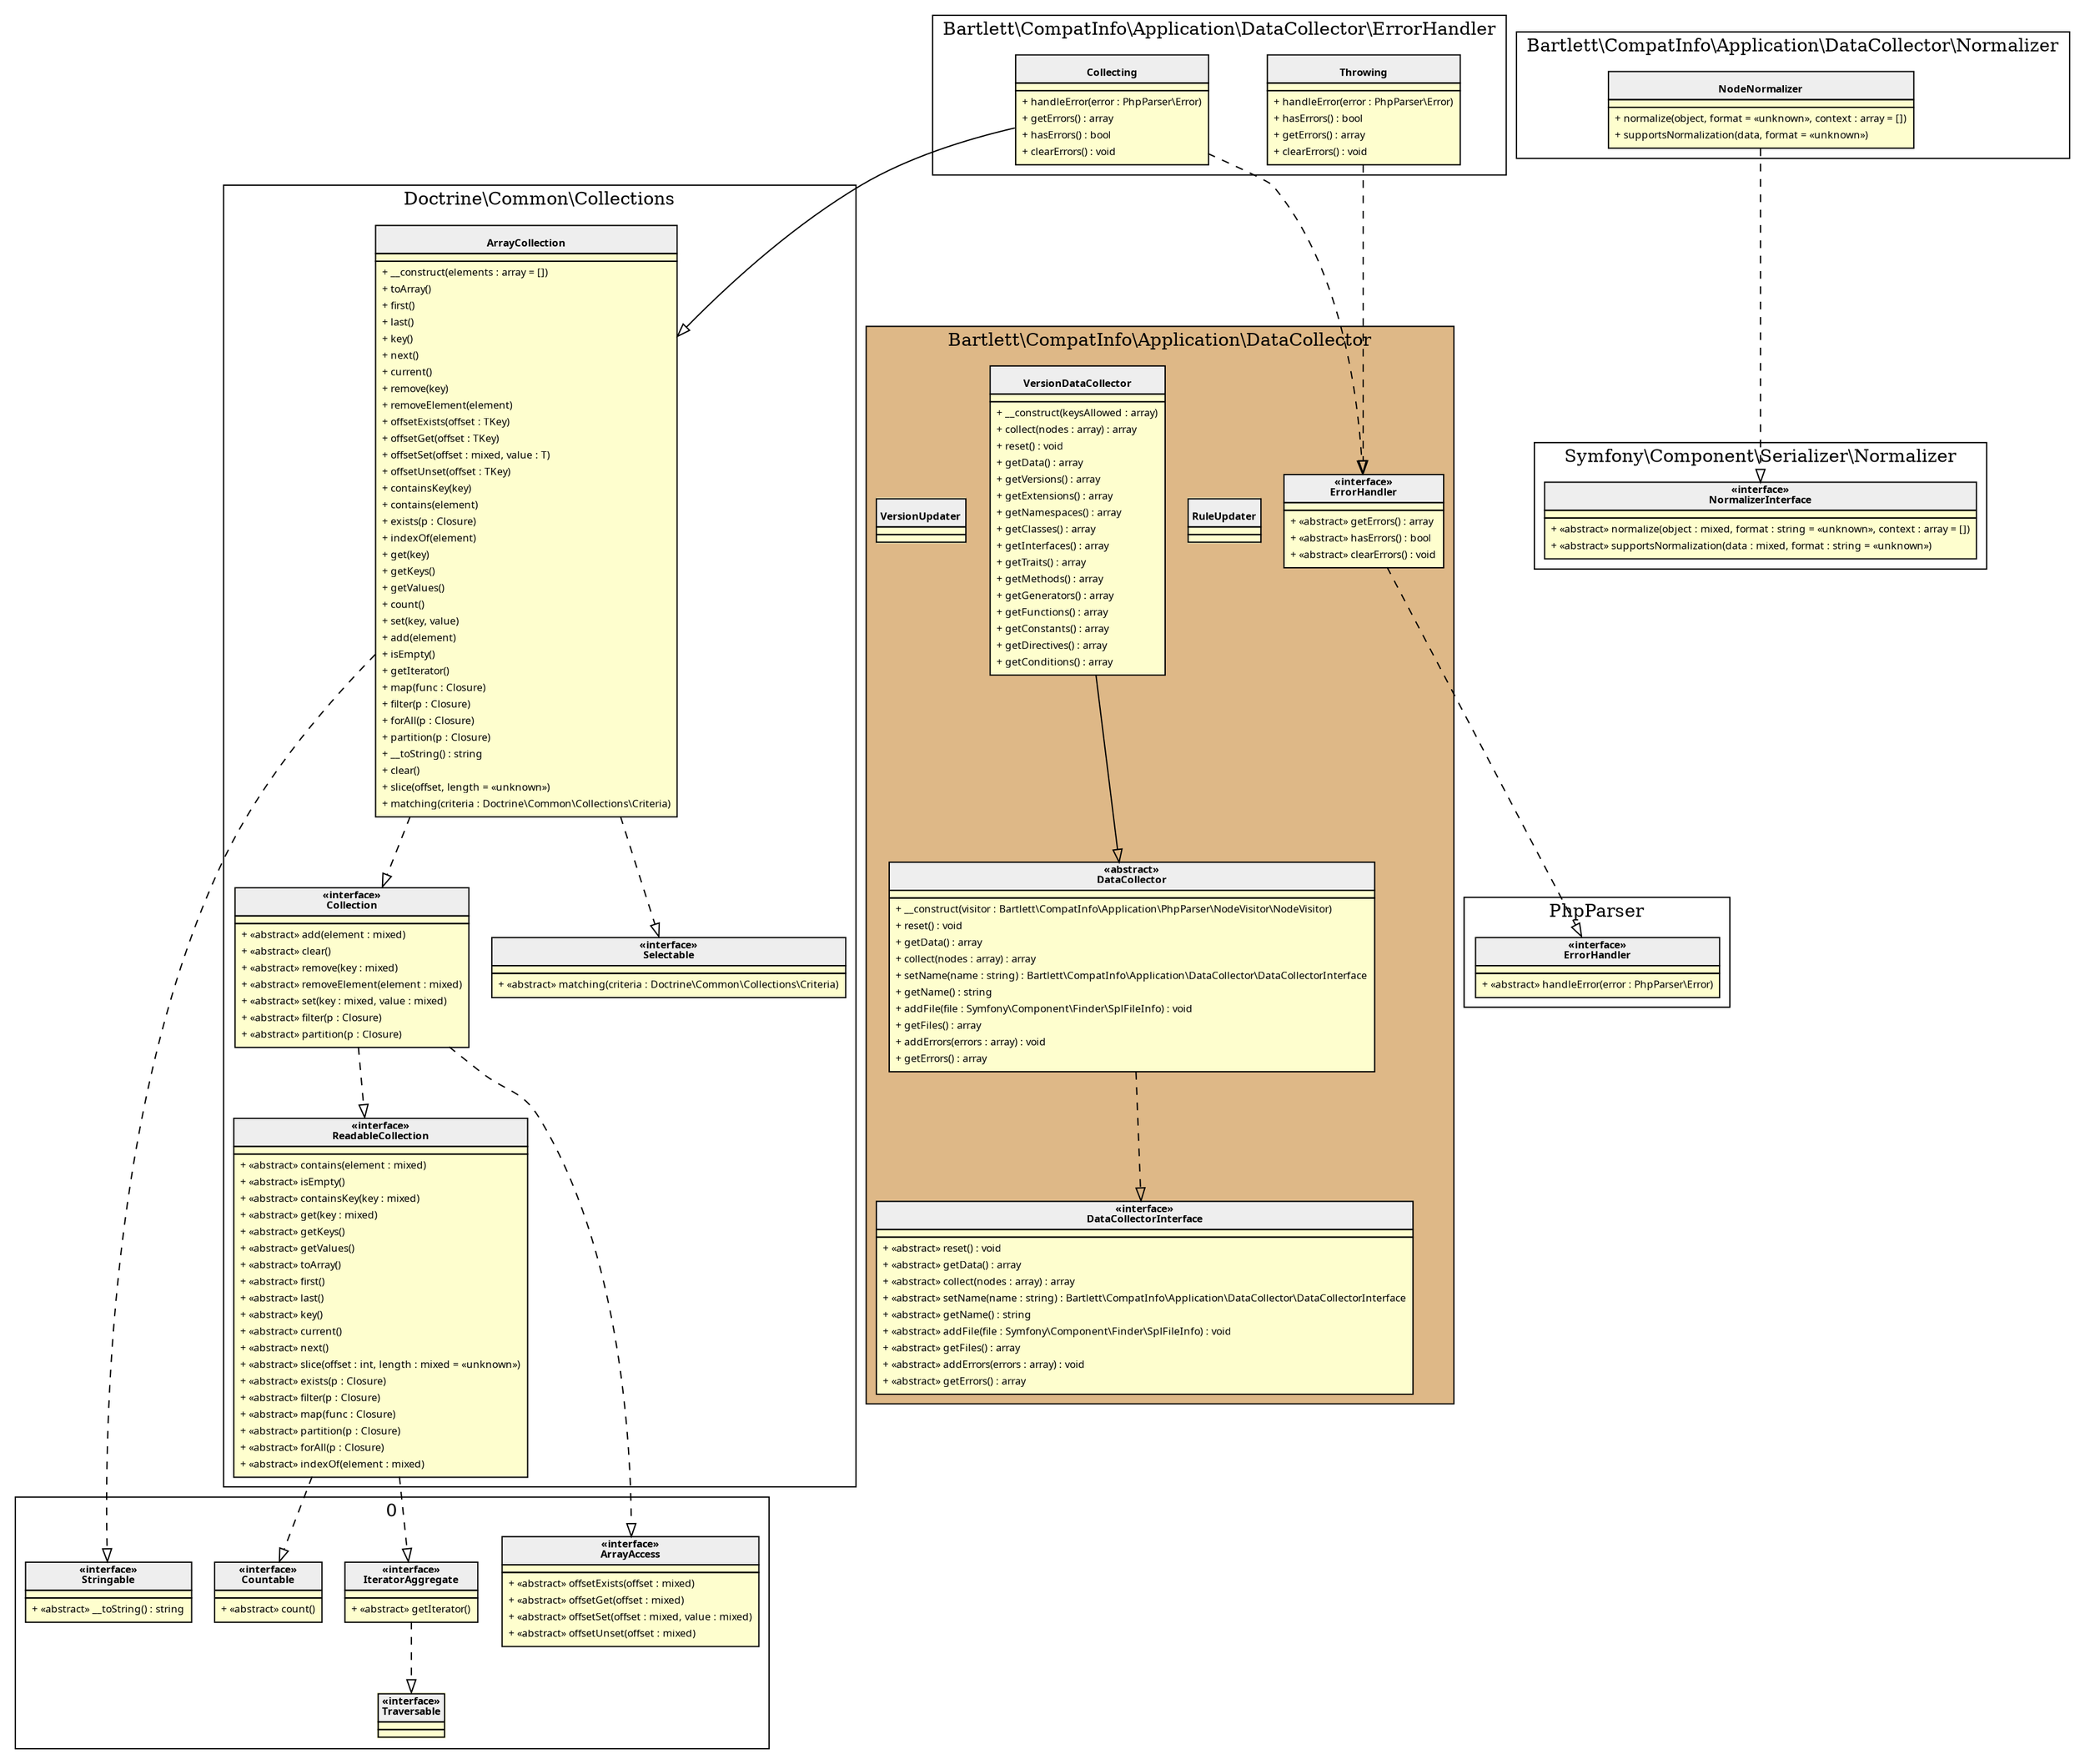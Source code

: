 digraph {
  graph [name="G" overlap="false" rankdir="TB" bgcolor="transparent"]
  node [fontname="Verdana" fontsize=8 shape="none" margin=0 fillcolor="#FEFECE" style="filled"]
  edge [fontname="Verdana" fontsize=8]
  subgraph cluster_0 {
    label = "Bartlett\\CompatInfo\\Application\\DataCollector\\ErrorHandler"
    "Bartlett\\CompatInfo\\Application\\DataCollector\\ErrorHandler\\Collecting" [shape="none" label=<
<table cellspacing="0" border="0" cellborder="1">
    <tr><td bgcolor="#eeeeee"><b><br/>Collecting</b></td></tr>
    <tr><td></td></tr>
    <tr><td><table border="0" cellspacing="0" cellpadding="2">
    <tr><td align="left">+ handleError(error : PhpParser\\Error)</td></tr>
    <tr><td align="left">+ getErrors() : array</td></tr>
    <tr><td align="left">+ hasErrors() : bool</td></tr>
    <tr><td align="left">+ clearErrors() : void</td></tr>
</table></td></tr>
</table>>]
    "Bartlett\\CompatInfo\\Application\\DataCollector\\ErrorHandler\\Throwing" [shape="none" label=<
<table cellspacing="0" border="0" cellborder="1">
    <tr><td bgcolor="#eeeeee"><b><br/>Throwing</b></td></tr>
    <tr><td></td></tr>
    <tr><td><table border="0" cellspacing="0" cellpadding="2">
    <tr><td align="left">+ handleError(error : PhpParser\\Error)</td></tr>
    <tr><td align="left">+ hasErrors() : bool</td></tr>
    <tr><td align="left">+ getErrors() : array</td></tr>
    <tr><td align="left">+ clearErrors() : void</td></tr>
</table></td></tr>
</table>>]
  }
  subgraph cluster_1 {
    label = "Doctrine\\Common\\Collections"
    "Doctrine\\Common\\Collections\\ArrayCollection" [shape="none" label=<
<table cellspacing="0" border="0" cellborder="1">
    <tr><td bgcolor="#eeeeee"><b><br/>ArrayCollection</b></td></tr>
    <tr><td></td></tr>
    <tr><td><table border="0" cellspacing="0" cellpadding="2">
    <tr><td align="left">+ __construct(elements : array = [])</td></tr>
    <tr><td align="left">+ toArray()</td></tr>
    <tr><td align="left">+ first()</td></tr>
    <tr><td align="left">+ last()</td></tr>
    <tr><td align="left">+ key()</td></tr>
    <tr><td align="left">+ next()</td></tr>
    <tr><td align="left">+ current()</td></tr>
    <tr><td align="left">+ remove(key)</td></tr>
    <tr><td align="left">+ removeElement(element)</td></tr>
    <tr><td align="left">+ offsetExists(offset : TKey)</td></tr>
    <tr><td align="left">+ offsetGet(offset : TKey)</td></tr>
    <tr><td align="left">+ offsetSet(offset : mixed, value : T)</td></tr>
    <tr><td align="left">+ offsetUnset(offset : TKey)</td></tr>
    <tr><td align="left">+ containsKey(key)</td></tr>
    <tr><td align="left">+ contains(element)</td></tr>
    <tr><td align="left">+ exists(p : Closure)</td></tr>
    <tr><td align="left">+ indexOf(element)</td></tr>
    <tr><td align="left">+ get(key)</td></tr>
    <tr><td align="left">+ getKeys()</td></tr>
    <tr><td align="left">+ getValues()</td></tr>
    <tr><td align="left">+ count()</td></tr>
    <tr><td align="left">+ set(key, value)</td></tr>
    <tr><td align="left">+ add(element)</td></tr>
    <tr><td align="left">+ isEmpty()</td></tr>
    <tr><td align="left">+ getIterator()</td></tr>
    <tr><td align="left">+ map(func : Closure)</td></tr>
    <tr><td align="left">+ filter(p : Closure)</td></tr>
    <tr><td align="left">+ forAll(p : Closure)</td></tr>
    <tr><td align="left">+ partition(p : Closure)</td></tr>
    <tr><td align="left">+ __toString() : string</td></tr>
    <tr><td align="left">+ clear()</td></tr>
    <tr><td align="left">+ slice(offset, length = «unknown»)</td></tr>
    <tr><td align="left">+ matching(criteria : Doctrine\\Common\\Collections\\Criteria)</td></tr>
</table></td></tr>
</table>>]
    "Doctrine\\Common\\Collections\\Collection" [shape="none" label=<
<table cellspacing="0" border="0" cellborder="1">
    <tr><td bgcolor="#eeeeee"><b>«interface»<br/>Collection</b></td></tr>
    <tr><td></td></tr>
    <tr><td><table border="0" cellspacing="0" cellpadding="2">
    <tr><td align="left">+ «abstract» add(element : mixed)</td></tr>
    <tr><td align="left">+ «abstract» clear()</td></tr>
    <tr><td align="left">+ «abstract» remove(key : mixed)</td></tr>
    <tr><td align="left">+ «abstract» removeElement(element : mixed)</td></tr>
    <tr><td align="left">+ «abstract» set(key : mixed, value : mixed)</td></tr>
    <tr><td align="left">+ «abstract» filter(p : Closure)</td></tr>
    <tr><td align="left">+ «abstract» partition(p : Closure)</td></tr>
</table></td></tr>
</table>>]
    "Doctrine\\Common\\Collections\\ReadableCollection" [shape="none" label=<
<table cellspacing="0" border="0" cellborder="1">
    <tr><td bgcolor="#eeeeee"><b>«interface»<br/>ReadableCollection</b></td></tr>
    <tr><td></td></tr>
    <tr><td><table border="0" cellspacing="0" cellpadding="2">
    <tr><td align="left">+ «abstract» contains(element : mixed)</td></tr>
    <tr><td align="left">+ «abstract» isEmpty()</td></tr>
    <tr><td align="left">+ «abstract» containsKey(key : mixed)</td></tr>
    <tr><td align="left">+ «abstract» get(key : mixed)</td></tr>
    <tr><td align="left">+ «abstract» getKeys()</td></tr>
    <tr><td align="left">+ «abstract» getValues()</td></tr>
    <tr><td align="left">+ «abstract» toArray()</td></tr>
    <tr><td align="left">+ «abstract» first()</td></tr>
    <tr><td align="left">+ «abstract» last()</td></tr>
    <tr><td align="left">+ «abstract» key()</td></tr>
    <tr><td align="left">+ «abstract» current()</td></tr>
    <tr><td align="left">+ «abstract» next()</td></tr>
    <tr><td align="left">+ «abstract» slice(offset : int, length : mixed = «unknown»)</td></tr>
    <tr><td align="left">+ «abstract» exists(p : Closure)</td></tr>
    <tr><td align="left">+ «abstract» filter(p : Closure)</td></tr>
    <tr><td align="left">+ «abstract» map(func : Closure)</td></tr>
    <tr><td align="left">+ «abstract» partition(p : Closure)</td></tr>
    <tr><td align="left">+ «abstract» forAll(p : Closure)</td></tr>
    <tr><td align="left">+ «abstract» indexOf(element : mixed)</td></tr>
</table></td></tr>
</table>>]
    "Doctrine\\Common\\Collections\\Selectable" [shape="none" label=<
<table cellspacing="0" border="0" cellborder="1">
    <tr><td bgcolor="#eeeeee"><b>«interface»<br/>Selectable</b></td></tr>
    <tr><td></td></tr>
    <tr><td><table border="0" cellspacing="0" cellpadding="2">
    <tr><td align="left">+ «abstract» matching(criteria : Doctrine\\Common\\Collections\\Criteria)</td></tr>
</table></td></tr>
</table>>]
  }
  subgraph cluster_2 {
    label = 0
    "Countable" [shape="none" label=<
<table cellspacing="0" border="0" cellborder="1">
    <tr><td bgcolor="#eeeeee"><b>«interface»<br/>Countable</b></td></tr>
    <tr><td></td></tr>
    <tr><td><table border="0" cellspacing="0" cellpadding="2">
    <tr><td align="left">+ «abstract» count()</td></tr>
</table></td></tr>
</table>>]
    "IteratorAggregate" [shape="none" label=<
<table cellspacing="0" border="0" cellborder="1">
    <tr><td bgcolor="#eeeeee"><b>«interface»<br/>IteratorAggregate</b></td></tr>
    <tr><td></td></tr>
    <tr><td><table border="0" cellspacing="0" cellpadding="2">
    <tr><td align="left">+ «abstract» getIterator()</td></tr>
</table></td></tr>
</table>>]
    "Traversable" [shape="none" label=<
<table cellspacing="0" border="0" cellborder="1">
    <tr><td bgcolor="#eeeeee"><b>«interface»<br/>Traversable</b></td></tr>
    <tr><td></td></tr>
    <tr><td></td></tr>
</table>>]
    "ArrayAccess" [shape="none" label=<
<table cellspacing="0" border="0" cellborder="1">
    <tr><td bgcolor="#eeeeee"><b>«interface»<br/>ArrayAccess</b></td></tr>
    <tr><td></td></tr>
    <tr><td><table border="0" cellspacing="0" cellpadding="2">
    <tr><td align="left">+ «abstract» offsetExists(offset : mixed)</td></tr>
    <tr><td align="left">+ «abstract» offsetGet(offset : mixed)</td></tr>
    <tr><td align="left">+ «abstract» offsetSet(offset : mixed, value : mixed)</td></tr>
    <tr><td align="left">+ «abstract» offsetUnset(offset : mixed)</td></tr>
</table></td></tr>
</table>>]
    "Stringable" [shape="none" label=<
<table cellspacing="0" border="0" cellborder="1">
    <tr><td bgcolor="#eeeeee"><b>«interface»<br/>Stringable</b></td></tr>
    <tr><td></td></tr>
    <tr><td><table border="0" cellspacing="0" cellpadding="2">
    <tr><td align="left">+ «abstract» __toString() : string</td></tr>
</table></td></tr>
</table>>]
  }
  subgraph cluster_3 {
    graph [bgcolor="BurlyWood"]
    label = "Bartlett\\CompatInfo\\Application\\DataCollector"
    "Bartlett\\CompatInfo\\Application\\DataCollector\\ErrorHandler" [shape="none" label=<
<table cellspacing="0" border="0" cellborder="1">
    <tr><td bgcolor="#eeeeee"><b>«interface»<br/>ErrorHandler</b></td></tr>
    <tr><td></td></tr>
    <tr><td><table border="0" cellspacing="0" cellpadding="2">
    <tr><td align="left">+ «abstract» getErrors() : array</td></tr>
    <tr><td align="left">+ «abstract» hasErrors() : bool</td></tr>
    <tr><td align="left">+ «abstract» clearErrors() : void</td></tr>
</table></td></tr>
</table>>]
    "Bartlett\\CompatInfo\\Application\\DataCollector\\DataCollector" [shape="none" label=<
<table cellspacing="0" border="0" cellborder="1">
    <tr><td bgcolor="#eeeeee"><b>«abstract»<br/>DataCollector</b></td></tr>
    <tr><td></td></tr>
    <tr><td><table border="0" cellspacing="0" cellpadding="2">
    <tr><td align="left">+ __construct(visitor : Bartlett\\CompatInfo\\Application\\PhpParser\\NodeVisitor\\NodeVisitor)</td></tr>
    <tr><td align="left">+ reset() : void</td></tr>
    <tr><td align="left">+ getData() : array</td></tr>
    <tr><td align="left">+ collect(nodes : array) : array</td></tr>
    <tr><td align="left">+ setName(name : string) : Bartlett\\CompatInfo\\Application\\DataCollector\\DataCollectorInterface</td></tr>
    <tr><td align="left">+ getName() : string</td></tr>
    <tr><td align="left">+ addFile(file : Symfony\\Component\\Finder\\SplFileInfo) : void</td></tr>
    <tr><td align="left">+ getFiles() : array</td></tr>
    <tr><td align="left">+ addErrors(errors : array) : void</td></tr>
    <tr><td align="left">+ getErrors() : array</td></tr>
</table></td></tr>
</table>>]
    "Bartlett\\CompatInfo\\Application\\DataCollector\\DataCollectorInterface" [shape="none" label=<
<table cellspacing="0" border="0" cellborder="1">
    <tr><td bgcolor="#eeeeee"><b>«interface»<br/>DataCollectorInterface</b></td></tr>
    <tr><td></td></tr>
    <tr><td><table border="0" cellspacing="0" cellpadding="2">
    <tr><td align="left">+ «abstract» reset() : void</td></tr>
    <tr><td align="left">+ «abstract» getData() : array</td></tr>
    <tr><td align="left">+ «abstract» collect(nodes : array) : array</td></tr>
    <tr><td align="left">+ «abstract» setName(name : string) : Bartlett\\CompatInfo\\Application\\DataCollector\\DataCollectorInterface</td></tr>
    <tr><td align="left">+ «abstract» getName() : string</td></tr>
    <tr><td align="left">+ «abstract» addFile(file : Symfony\\Component\\Finder\\SplFileInfo) : void</td></tr>
    <tr><td align="left">+ «abstract» getFiles() : array</td></tr>
    <tr><td align="left">+ «abstract» addErrors(errors : array) : void</td></tr>
    <tr><td align="left">+ «abstract» getErrors() : array</td></tr>
</table></td></tr>
</table>>]
    "Bartlett\\CompatInfo\\Application\\DataCollector\\RuleUpdater" [shape="none" label=<
<table cellspacing="0" border="0" cellborder="1">
    <tr><td bgcolor="#eeeeee"><b><br/>RuleUpdater</b></td></tr>
    <tr><td></td></tr>
    <tr><td></td></tr>
</table>>]
    "Bartlett\\CompatInfo\\Application\\DataCollector\\VersionDataCollector" [shape="none" label=<
<table cellspacing="0" border="0" cellborder="1">
    <tr><td bgcolor="#eeeeee"><b><br/>VersionDataCollector</b></td></tr>
    <tr><td></td></tr>
    <tr><td><table border="0" cellspacing="0" cellpadding="2">
    <tr><td align="left">+ __construct(keysAllowed : array)</td></tr>
    <tr><td align="left">+ collect(nodes : array) : array</td></tr>
    <tr><td align="left">+ reset() : void</td></tr>
    <tr><td align="left">+ getData() : array</td></tr>
    <tr><td align="left">+ getVersions() : array</td></tr>
    <tr><td align="left">+ getExtensions() : array</td></tr>
    <tr><td align="left">+ getNamespaces() : array</td></tr>
    <tr><td align="left">+ getClasses() : array</td></tr>
    <tr><td align="left">+ getInterfaces() : array</td></tr>
    <tr><td align="left">+ getTraits() : array</td></tr>
    <tr><td align="left">+ getMethods() : array</td></tr>
    <tr><td align="left">+ getGenerators() : array</td></tr>
    <tr><td align="left">+ getFunctions() : array</td></tr>
    <tr><td align="left">+ getConstants() : array</td></tr>
    <tr><td align="left">+ getDirectives() : array</td></tr>
    <tr><td align="left">+ getConditions() : array</td></tr>
</table></td></tr>
</table>>]
    "Bartlett\\CompatInfo\\Application\\DataCollector\\VersionUpdater" [shape="none" label=<
<table cellspacing="0" border="0" cellborder="1">
    <tr><td bgcolor="#eeeeee"><b><br/>VersionUpdater</b></td></tr>
    <tr><td></td></tr>
    <tr><td></td></tr>
</table>>]
  }
  subgraph cluster_4 {
    label = "PhpParser"
    "PhpParser\\ErrorHandler" [shape="none" label=<
<table cellspacing="0" border="0" cellborder="1">
    <tr><td bgcolor="#eeeeee"><b>«interface»<br/>ErrorHandler</b></td></tr>
    <tr><td></td></tr>
    <tr><td><table border="0" cellspacing="0" cellpadding="2">
    <tr><td align="left">+ «abstract» handleError(error : PhpParser\\Error)</td></tr>
</table></td></tr>
</table>>]
  }
  subgraph cluster_5 {
    label = "Bartlett\\CompatInfo\\Application\\DataCollector\\Normalizer"
    "Bartlett\\CompatInfo\\Application\\DataCollector\\Normalizer\\NodeNormalizer" [shape="none" label=<
<table cellspacing="0" border="0" cellborder="1">
    <tr><td bgcolor="#eeeeee"><b><br/>NodeNormalizer</b></td></tr>
    <tr><td></td></tr>
    <tr><td><table border="0" cellspacing="0" cellpadding="2">
    <tr><td align="left">+ normalize(object, format = «unknown», context : array = [])</td></tr>
    <tr><td align="left">+ supportsNormalization(data, format = «unknown»)</td></tr>
</table></td></tr>
</table>>]
  }
  subgraph cluster_6 {
    label = "Symfony\\Component\\Serializer\\Normalizer"
    "Symfony\\Component\\Serializer\\Normalizer\\NormalizerInterface" [shape="none" label=<
<table cellspacing="0" border="0" cellborder="1">
    <tr><td bgcolor="#eeeeee"><b>«interface»<br/>NormalizerInterface</b></td></tr>
    <tr><td></td></tr>
    <tr><td><table border="0" cellspacing="0" cellpadding="2">
    <tr><td align="left">+ «abstract» normalize(object : mixed, format : string = «unknown», context : array = [])</td></tr>
    <tr><td align="left">+ «abstract» supportsNormalization(data : mixed, format : string = «unknown»)</td></tr>
</table></td></tr>
</table>>]
  }
  "Doctrine\\Common\\Collections\\ReadableCollection" -> "Countable" [arrowhead="empty" style="dashed"]
  "IteratorAggregate" -> "Traversable" [arrowhead="empty" style="dashed"]
  "Doctrine\\Common\\Collections\\ReadableCollection" -> "IteratorAggregate" [arrowhead="empty" style="dashed"]
  "Doctrine\\Common\\Collections\\Collection" -> "Doctrine\\Common\\Collections\\ReadableCollection" [arrowhead="empty" style="dashed"]
  "Doctrine\\Common\\Collections\\Collection" -> "ArrayAccess" [arrowhead="empty" style="dashed"]
  "Doctrine\\Common\\Collections\\ArrayCollection" -> "Doctrine\\Common\\Collections\\Collection" [arrowhead="empty" style="dashed"]
  "Doctrine\\Common\\Collections\\ArrayCollection" -> "Doctrine\\Common\\Collections\\Selectable" [arrowhead="empty" style="dashed"]
  "Doctrine\\Common\\Collections\\ArrayCollection" -> "Stringable" [arrowhead="empty" style="dashed"]
  "Bartlett\\CompatInfo\\Application\\DataCollector\\ErrorHandler\\Collecting" -> "Doctrine\\Common\\Collections\\ArrayCollection" [arrowhead="empty" style="filled"]
  "Bartlett\\CompatInfo\\Application\\DataCollector\\ErrorHandler" -> "PhpParser\\ErrorHandler" [arrowhead="empty" style="dashed"]
  "Bartlett\\CompatInfo\\Application\\DataCollector\\ErrorHandler\\Collecting" -> "Bartlett\\CompatInfo\\Application\\DataCollector\\ErrorHandler" [arrowhead="empty" style="dashed"]
  "Bartlett\\CompatInfo\\Application\\DataCollector\\ErrorHandler\\Throwing" -> "Bartlett\\CompatInfo\\Application\\DataCollector\\ErrorHandler" [arrowhead="empty" style="dashed"]
  "Bartlett\\CompatInfo\\Application\\DataCollector\\Normalizer\\NodeNormalizer" -> "Symfony\\Component\\Serializer\\Normalizer\\NormalizerInterface" [arrowhead="empty" style="dashed"]
  "Bartlett\\CompatInfo\\Application\\DataCollector\\DataCollector" -> "Bartlett\\CompatInfo\\Application\\DataCollector\\DataCollectorInterface" [arrowhead="empty" style="dashed"]
  "Bartlett\\CompatInfo\\Application\\DataCollector\\VersionDataCollector" -> "Bartlett\\CompatInfo\\Application\\DataCollector\\DataCollector" [arrowhead="empty" style="filled"]
}
